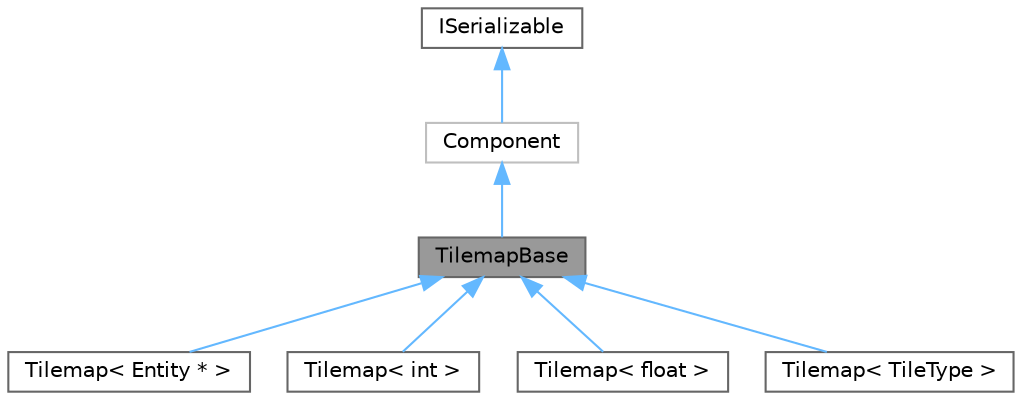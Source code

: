 digraph "TilemapBase"
{
 // LATEX_PDF_SIZE
  bgcolor="transparent";
  edge [fontname=Helvetica,fontsize=10,labelfontname=Helvetica,labelfontsize=10];
  node [fontname=Helvetica,fontsize=10,shape=box,height=0.2,width=0.4];
  Node1 [id="Node000001",label="TilemapBase",height=0.2,width=0.4,color="gray40", fillcolor="grey60", style="filled", fontcolor="black",tooltip="untemplatized base Tilemap class"];
  Node2 -> Node1 [id="edge1_Node000001_Node000002",dir="back",color="steelblue1",style="solid",tooltip=" "];
  Node2 [id="Node000002",label="Component",height=0.2,width=0.4,color="grey75", fillcolor="white", style="filled",URL="$d8/d6b/classComponent.html",tooltip=" "];
  Node3 -> Node2 [id="edge2_Node000002_Node000003",dir="back",color="steelblue1",style="solid",tooltip=" "];
  Node3 [id="Node000003",label="ISerializable",height=0.2,width=0.4,color="gray40", fillcolor="white", style="filled",URL="$db/df8/classISerializable.html",tooltip="interface for all serializable objects"];
  Node1 -> Node4 [id="edge3_Node000001_Node000004",dir="back",color="steelblue1",style="solid",tooltip=" "];
  Node4 [id="Node000004",label="Tilemap\< Entity * \>",height=0.2,width=0.4,color="gray40", fillcolor="white", style="filled",URL="$d8/dc8/classTilemap.html",tooltip=" "];
  Node1 -> Node5 [id="edge4_Node000001_Node000005",dir="back",color="steelblue1",style="solid",tooltip=" "];
  Node5 [id="Node000005",label="Tilemap\< int \>",height=0.2,width=0.4,color="gray40", fillcolor="white", style="filled",URL="$d8/dc8/classTilemap.html",tooltip=" "];
  Node1 -> Node6 [id="edge5_Node000001_Node000006",dir="back",color="steelblue1",style="solid",tooltip=" "];
  Node6 [id="Node000006",label="Tilemap\< float \>",height=0.2,width=0.4,color="gray40", fillcolor="white", style="filled",URL="$d8/dc8/classTilemap.html",tooltip=" "];
  Node1 -> Node7 [id="edge6_Node000001_Node000007",dir="back",color="steelblue1",style="solid",tooltip=" "];
  Node7 [id="Node000007",label="Tilemap\< TileType \>",height=0.2,width=0.4,color="gray40", fillcolor="white", style="filled",URL="$d8/dc8/classTilemap.html",tooltip="Loads and manages a tilemap array."];
}
